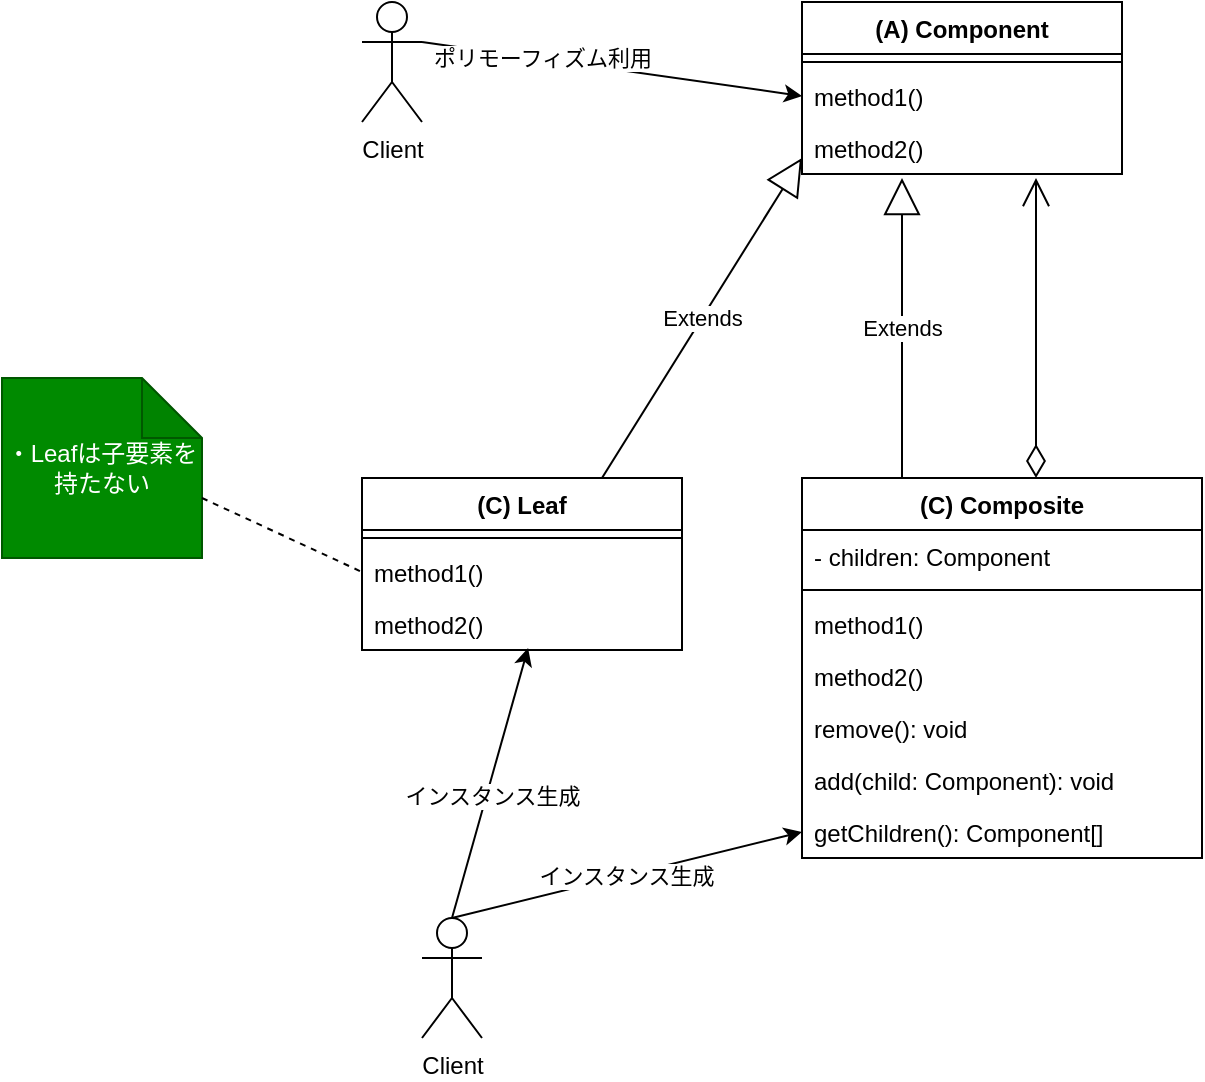 <mxfile>
    <diagram id="rwQfs1YRd1N-HzGnMSzv" name="ページ1">
        <mxGraphModel dx="1024" dy="694" grid="1" gridSize="10" guides="1" tooltips="1" connect="1" arrows="1" fold="1" page="1" pageScale="1" pageWidth="827" pageHeight="1169" math="0" shadow="0">
            <root>
                <mxCell id="0"/>
                <mxCell id="1" parent="0"/>
                <mxCell id="2" value="(A) Component" style="swimlane;fontStyle=1;align=center;verticalAlign=top;childLayout=stackLayout;horizontal=1;startSize=26;horizontalStack=0;resizeParent=1;resizeParentMax=0;resizeLast=0;collapsible=1;marginBottom=0;" parent="1" vertex="1">
                    <mxGeometry x="430" y="152" width="160" height="86" as="geometry"/>
                </mxCell>
                <mxCell id="4" value="" style="line;strokeWidth=1;fillColor=none;align=left;verticalAlign=middle;spacingTop=-1;spacingLeft=3;spacingRight=3;rotatable=0;labelPosition=right;points=[];portConstraint=eastwest;strokeColor=inherit;" parent="2" vertex="1">
                    <mxGeometry y="26" width="160" height="8" as="geometry"/>
                </mxCell>
                <mxCell id="5" value="method1()" style="text;strokeColor=none;fillColor=none;align=left;verticalAlign=top;spacingLeft=4;spacingRight=4;overflow=hidden;rotatable=0;points=[[0,0.5],[1,0.5]];portConstraint=eastwest;" parent="2" vertex="1">
                    <mxGeometry y="34" width="160" height="26" as="geometry"/>
                </mxCell>
                <mxCell id="37" value="method2()" style="text;strokeColor=none;fillColor=none;align=left;verticalAlign=top;spacingLeft=4;spacingRight=4;overflow=hidden;rotatable=0;points=[[0,0.5],[1,0.5]];portConstraint=eastwest;" parent="2" vertex="1">
                    <mxGeometry y="60" width="160" height="26" as="geometry"/>
                </mxCell>
                <mxCell id="8" value="(C) Leaf" style="swimlane;fontStyle=1;align=center;verticalAlign=top;childLayout=stackLayout;horizontal=1;startSize=26;horizontalStack=0;resizeParent=1;resizeParentMax=0;resizeLast=0;collapsible=1;marginBottom=0;" parent="1" vertex="1">
                    <mxGeometry x="210" y="390" width="160" height="86" as="geometry"/>
                </mxCell>
                <mxCell id="10" value="" style="line;strokeWidth=1;fillColor=none;align=left;verticalAlign=middle;spacingTop=-1;spacingLeft=3;spacingRight=3;rotatable=0;labelPosition=right;points=[];portConstraint=eastwest;strokeColor=inherit;" parent="8" vertex="1">
                    <mxGeometry y="26" width="160" height="8" as="geometry"/>
                </mxCell>
                <mxCell id="11" value="method1()" style="text;strokeColor=none;fillColor=none;align=left;verticalAlign=top;spacingLeft=4;spacingRight=4;overflow=hidden;rotatable=0;points=[[0,0.5],[1,0.5]];portConstraint=eastwest;" parent="8" vertex="1">
                    <mxGeometry y="34" width="160" height="26" as="geometry"/>
                </mxCell>
                <mxCell id="12" value="method2()" style="text;strokeColor=none;fillColor=none;align=left;verticalAlign=top;spacingLeft=4;spacingRight=4;overflow=hidden;rotatable=0;points=[[0,0.5],[1,0.5]];portConstraint=eastwest;" parent="8" vertex="1">
                    <mxGeometry y="60" width="160" height="26" as="geometry"/>
                </mxCell>
                <mxCell id="13" value="(C) Composite" style="swimlane;fontStyle=1;align=center;verticalAlign=top;childLayout=stackLayout;horizontal=1;startSize=26;horizontalStack=0;resizeParent=1;resizeParentMax=0;resizeLast=0;collapsible=1;marginBottom=0;" parent="1" vertex="1">
                    <mxGeometry x="430" y="390" width="200" height="190" as="geometry"/>
                </mxCell>
                <mxCell id="14" value="- children: Component" style="text;strokeColor=none;fillColor=none;align=left;verticalAlign=top;spacingLeft=4;spacingRight=4;overflow=hidden;rotatable=0;points=[[0,0.5],[1,0.5]];portConstraint=eastwest;" parent="13" vertex="1">
                    <mxGeometry y="26" width="200" height="26" as="geometry"/>
                </mxCell>
                <mxCell id="15" value="" style="line;strokeWidth=1;fillColor=none;align=left;verticalAlign=middle;spacingTop=-1;spacingLeft=3;spacingRight=3;rotatable=0;labelPosition=right;points=[];portConstraint=eastwest;strokeColor=inherit;" parent="13" vertex="1">
                    <mxGeometry y="52" width="200" height="8" as="geometry"/>
                </mxCell>
                <mxCell id="16" value="method1()" style="text;strokeColor=none;fillColor=none;align=left;verticalAlign=top;spacingLeft=4;spacingRight=4;overflow=hidden;rotatable=0;points=[[0,0.5],[1,0.5]];portConstraint=eastwest;" parent="13" vertex="1">
                    <mxGeometry y="60" width="200" height="26" as="geometry"/>
                </mxCell>
                <mxCell id="33" value="method2()" style="text;strokeColor=none;fillColor=none;align=left;verticalAlign=top;spacingLeft=4;spacingRight=4;overflow=hidden;rotatable=0;points=[[0,0.5],[1,0.5]];portConstraint=eastwest;" parent="13" vertex="1">
                    <mxGeometry y="86" width="200" height="26" as="geometry"/>
                </mxCell>
                <mxCell id="17" value="remove(): void" style="text;strokeColor=none;fillColor=none;align=left;verticalAlign=top;spacingLeft=4;spacingRight=4;overflow=hidden;rotatable=0;points=[[0,0.5],[1,0.5]];portConstraint=eastwest;" parent="13" vertex="1">
                    <mxGeometry y="112" width="200" height="26" as="geometry"/>
                </mxCell>
                <mxCell id="18" value="add(child: Component): void" style="text;strokeColor=none;fillColor=none;align=left;verticalAlign=top;spacingLeft=4;spacingRight=4;overflow=hidden;rotatable=0;points=[[0,0.5],[1,0.5]];portConstraint=eastwest;" parent="13" vertex="1">
                    <mxGeometry y="138" width="200" height="26" as="geometry"/>
                </mxCell>
                <mxCell id="32" value="getChildren(): Component[]" style="text;strokeColor=none;fillColor=none;align=left;verticalAlign=top;spacingLeft=4;spacingRight=4;overflow=hidden;rotatable=0;points=[[0,0.5],[1,0.5]];portConstraint=eastwest;" parent="13" vertex="1">
                    <mxGeometry y="164" width="200" height="26" as="geometry"/>
                </mxCell>
                <mxCell id="19" value="Extends" style="endArrow=block;endSize=16;endFill=0;html=1;exitX=0.75;exitY=0;exitDx=0;exitDy=0;" parent="1" source="8" edge="1">
                    <mxGeometry width="160" relative="1" as="geometry">
                        <mxPoint x="370" y="320" as="sourcePoint"/>
                        <mxPoint x="430" y="230" as="targetPoint"/>
                    </mxGeometry>
                </mxCell>
                <mxCell id="20" value="Extends" style="endArrow=block;endSize=16;endFill=0;html=1;exitX=0.25;exitY=0;exitDx=0;exitDy=0;" parent="1" source="13" edge="1">
                    <mxGeometry x="0.006" width="160" relative="1" as="geometry">
                        <mxPoint x="380" y="390" as="sourcePoint"/>
                        <mxPoint x="480" y="240" as="targetPoint"/>
                        <mxPoint as="offset"/>
                    </mxGeometry>
                </mxCell>
                <mxCell id="21" value="" style="endArrow=open;html=1;endSize=12;startArrow=diamondThin;startSize=14;startFill=0;align=left;verticalAlign=bottom;" parent="1" edge="1">
                    <mxGeometry x="-1" y="3" relative="1" as="geometry">
                        <mxPoint x="547" y="390" as="sourcePoint"/>
                        <mxPoint x="547" y="240" as="targetPoint"/>
                        <mxPoint as="offset"/>
                    </mxGeometry>
                </mxCell>
                <mxCell id="22" value="インスタンス生成" style="edgeStyle=none;html=1;exitX=0.5;exitY=0;exitDx=0;exitDy=0;exitPerimeter=0;entryX=0;entryY=0.5;entryDx=0;entryDy=0;" parent="1" source="25" target="32" edge="1">
                    <mxGeometry relative="1" as="geometry"/>
                </mxCell>
                <mxCell id="23" style="edgeStyle=none;html=1;exitX=0.5;exitY=0;exitDx=0;exitDy=0;exitPerimeter=0;entryX=0.519;entryY=0.962;entryDx=0;entryDy=0;entryPerimeter=0;" parent="1" source="25" target="12" edge="1">
                    <mxGeometry relative="1" as="geometry"/>
                </mxCell>
                <mxCell id="24" value="インスタンス生成" style="edgeLabel;html=1;align=center;verticalAlign=middle;resizable=0;points=[];" parent="23" vertex="1" connectable="0">
                    <mxGeometry x="-0.085" y="-2" relative="1" as="geometry">
                        <mxPoint as="offset"/>
                    </mxGeometry>
                </mxCell>
                <mxCell id="25" value="Client" style="shape=umlActor;verticalLabelPosition=bottom;verticalAlign=top;html=1;outlineConnect=0;" parent="1" vertex="1">
                    <mxGeometry x="240" y="610" width="30" height="60" as="geometry"/>
                </mxCell>
                <mxCell id="30" style="edgeStyle=none;html=1;exitX=1;exitY=0.333;exitDx=0;exitDy=0;exitPerimeter=0;entryX=0;entryY=0.5;entryDx=0;entryDy=0;" parent="1" source="28" edge="1">
                    <mxGeometry relative="1" as="geometry">
                        <mxPoint x="430" y="199" as="targetPoint"/>
                    </mxGeometry>
                </mxCell>
                <mxCell id="31" value="ポリモーフィズム利用" style="edgeLabel;html=1;align=center;verticalAlign=middle;resizable=0;points=[];" parent="30" vertex="1" connectable="0">
                    <mxGeometry x="-0.371" y="2" relative="1" as="geometry">
                        <mxPoint y="1" as="offset"/>
                    </mxGeometry>
                </mxCell>
                <mxCell id="28" value="Client" style="shape=umlActor;verticalLabelPosition=bottom;verticalAlign=top;html=1;outlineConnect=0;" parent="1" vertex="1">
                    <mxGeometry x="210" y="152" width="30" height="60" as="geometry"/>
                </mxCell>
                <mxCell id="35" value="・Leafは子要素を持たない" style="shape=note;whiteSpace=wrap;html=1;backgroundOutline=1;darkOpacity=0.05;fillColor=#008a00;fontColor=#ffffff;strokeColor=#005700;" parent="1" vertex="1">
                    <mxGeometry x="30" y="340" width="100" height="90" as="geometry"/>
                </mxCell>
                <mxCell id="36" value="" style="endArrow=none;dashed=1;html=1;exitX=0;exitY=0;exitDx=100;exitDy=60;exitPerimeter=0;entryX=0;entryY=0.5;entryDx=0;entryDy=0;" parent="1" source="35" target="11" edge="1">
                    <mxGeometry width="50" height="50" relative="1" as="geometry">
                        <mxPoint x="180" y="540" as="sourcePoint"/>
                        <mxPoint x="230" y="490" as="targetPoint"/>
                    </mxGeometry>
                </mxCell>
            </root>
        </mxGraphModel>
    </diagram>
</mxfile>